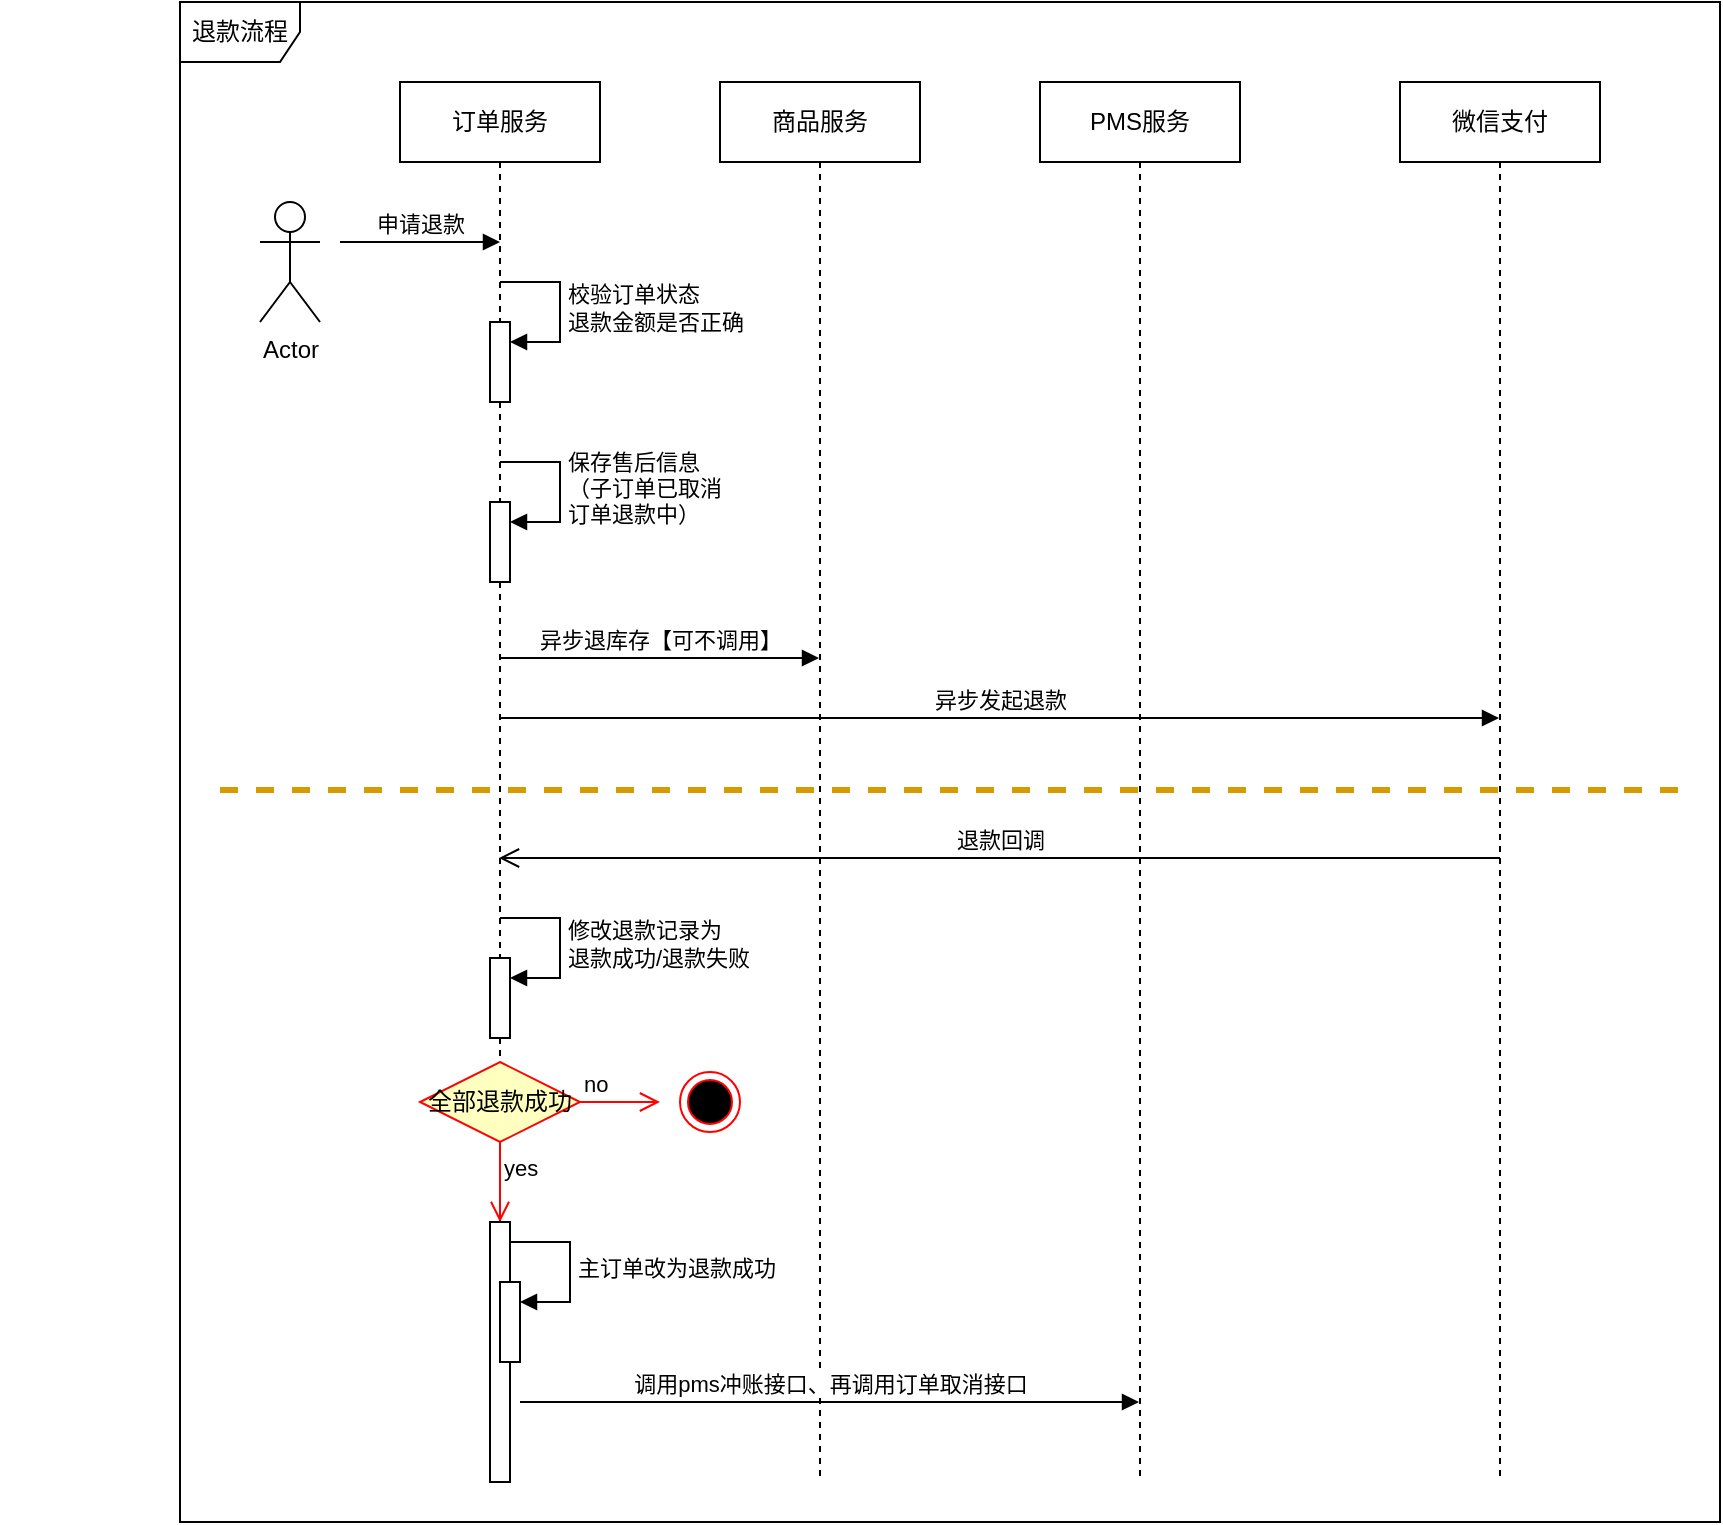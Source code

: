 <mxfile version="24.8.4">
  <diagram name="Page-1" id="13e1069c-82ec-6db2-03f1-153e76fe0fe0">
    <mxGraphModel dx="954" dy="528" grid="1" gridSize="10" guides="1" tooltips="1" connect="1" arrows="1" fold="1" page="1" pageScale="1" pageWidth="1100" pageHeight="850" background="none" math="0" shadow="0">
      <root>
        <mxCell id="0" />
        <mxCell id="1" parent="0" />
        <mxCell id="9leWPHxGZQsihvLBooxT-1" value="退款流程" style="shape=umlFrame;whiteSpace=wrap;html=1;pointerEvents=0;" vertex="1" parent="1">
          <mxGeometry x="120" y="60" width="770" height="760" as="geometry" />
        </mxCell>
        <mxCell id="9leWPHxGZQsihvLBooxT-2" value="订单服务" style="shape=umlLifeline;perimeter=lifelinePerimeter;whiteSpace=wrap;html=1;container=1;dropTarget=0;collapsible=0;recursiveResize=0;outlineConnect=0;portConstraint=eastwest;newEdgeStyle={&quot;curved&quot;:0,&quot;rounded&quot;:0};" vertex="1" parent="1">
          <mxGeometry x="230" y="100" width="100" height="570" as="geometry" />
        </mxCell>
        <mxCell id="9leWPHxGZQsihvLBooxT-12" value="" style="html=1;points=[[0,0,0,0,5],[0,1,0,0,-5],[1,0,0,0,5],[1,1,0,0,-5]];perimeter=orthogonalPerimeter;outlineConnect=0;targetShapes=umlLifeline;portConstraint=eastwest;newEdgeStyle={&quot;curved&quot;:0,&quot;rounded&quot;:0};" vertex="1" parent="9leWPHxGZQsihvLBooxT-2">
          <mxGeometry x="45" y="120" width="10" height="40" as="geometry" />
        </mxCell>
        <mxCell id="9leWPHxGZQsihvLBooxT-13" value="校验订单状态&lt;div&gt;退款金额是否正确&lt;/div&gt;" style="html=1;align=left;spacingLeft=2;endArrow=block;rounded=0;edgeStyle=orthogonalEdgeStyle;curved=0;rounded=0;" edge="1" target="9leWPHxGZQsihvLBooxT-12" parent="9leWPHxGZQsihvLBooxT-2">
          <mxGeometry x="0.012" relative="1" as="geometry">
            <mxPoint x="50" y="100" as="sourcePoint" />
            <Array as="points">
              <mxPoint x="80" y="130" />
            </Array>
            <mxPoint as="offset" />
          </mxGeometry>
        </mxCell>
        <mxCell id="9leWPHxGZQsihvLBooxT-14" value="" style="html=1;points=[[0,0,0,0,5],[0,1,0,0,-5],[1,0,0,0,5],[1,1,0,0,-5]];perimeter=orthogonalPerimeter;outlineConnect=0;targetShapes=umlLifeline;portConstraint=eastwest;newEdgeStyle={&quot;curved&quot;:0,&quot;rounded&quot;:0};" vertex="1" parent="9leWPHxGZQsihvLBooxT-2">
          <mxGeometry x="45" y="210" width="10" height="40" as="geometry" />
        </mxCell>
        <mxCell id="9leWPHxGZQsihvLBooxT-15" value="保存售后信息&lt;div&gt;（子订单已取消&lt;/div&gt;&lt;div&gt;订单退款中）&lt;/div&gt;" style="html=1;align=left;spacingLeft=2;endArrow=block;rounded=0;edgeStyle=orthogonalEdgeStyle;curved=0;rounded=0;" edge="1" target="9leWPHxGZQsihvLBooxT-14" parent="9leWPHxGZQsihvLBooxT-2">
          <mxGeometry relative="1" as="geometry">
            <mxPoint x="50" y="190" as="sourcePoint" />
            <Array as="points">
              <mxPoint x="80" y="220" />
            </Array>
          </mxGeometry>
        </mxCell>
        <mxCell id="9leWPHxGZQsihvLBooxT-21" value="" style="html=1;points=[[0,0,0,0,5],[0,1,0,0,-5],[1,0,0,0,5],[1,1,0,0,-5]];perimeter=orthogonalPerimeter;outlineConnect=0;targetShapes=umlLifeline;portConstraint=eastwest;newEdgeStyle={&quot;curved&quot;:0,&quot;rounded&quot;:0};" vertex="1" parent="9leWPHxGZQsihvLBooxT-2">
          <mxGeometry x="45" y="438" width="10" height="40" as="geometry" />
        </mxCell>
        <mxCell id="9leWPHxGZQsihvLBooxT-22" value="修改退款记录为&lt;div&gt;退款成功/退款失败&lt;/div&gt;" style="html=1;align=left;spacingLeft=2;endArrow=block;rounded=0;edgeStyle=orthogonalEdgeStyle;curved=0;rounded=0;" edge="1" target="9leWPHxGZQsihvLBooxT-21" parent="9leWPHxGZQsihvLBooxT-2">
          <mxGeometry relative="1" as="geometry">
            <mxPoint x="50" y="418" as="sourcePoint" />
            <Array as="points">
              <mxPoint x="80" y="448" />
            </Array>
          </mxGeometry>
        </mxCell>
        <mxCell id="9leWPHxGZQsihvLBooxT-3" value="Actor" style="shape=umlActor;verticalLabelPosition=bottom;verticalAlign=top;html=1;" vertex="1" parent="1">
          <mxGeometry x="160" y="160" width="30" height="60" as="geometry" />
        </mxCell>
        <mxCell id="9leWPHxGZQsihvLBooxT-8" value="申请退款" style="html=1;verticalAlign=bottom;endArrow=block;curved=0;rounded=0;" edge="1" parent="1">
          <mxGeometry width="80" relative="1" as="geometry">
            <mxPoint x="200" y="180" as="sourcePoint" />
            <mxPoint x="280" y="180" as="targetPoint" />
          </mxGeometry>
        </mxCell>
        <mxCell id="9leWPHxGZQsihvLBooxT-9" value="商品服务" style="shape=umlLifeline;perimeter=lifelinePerimeter;whiteSpace=wrap;html=1;container=1;dropTarget=0;collapsible=0;recursiveResize=0;outlineConnect=0;portConstraint=eastwest;newEdgeStyle={&quot;curved&quot;:0,&quot;rounded&quot;:0};" vertex="1" parent="1">
          <mxGeometry x="390" y="100" width="100" height="700" as="geometry" />
        </mxCell>
        <mxCell id="9leWPHxGZQsihvLBooxT-10" value="PMS服务" style="shape=umlLifeline;perimeter=lifelinePerimeter;whiteSpace=wrap;html=1;container=1;dropTarget=0;collapsible=0;recursiveResize=0;outlineConnect=0;portConstraint=eastwest;newEdgeStyle={&quot;curved&quot;:0,&quot;rounded&quot;:0};" vertex="1" parent="1">
          <mxGeometry x="550" y="100" width="100" height="700" as="geometry" />
        </mxCell>
        <mxCell id="9leWPHxGZQsihvLBooxT-11" value="微信支付" style="shape=umlLifeline;perimeter=lifelinePerimeter;whiteSpace=wrap;html=1;container=1;dropTarget=0;collapsible=0;recursiveResize=0;outlineConnect=0;portConstraint=eastwest;newEdgeStyle={&quot;curved&quot;:0,&quot;rounded&quot;:0};" vertex="1" parent="1">
          <mxGeometry x="730" y="100" width="100" height="700" as="geometry" />
        </mxCell>
        <mxCell id="9leWPHxGZQsihvLBooxT-18" value="异步退库存【可不调用】" style="html=1;verticalAlign=bottom;endArrow=block;curved=0;rounded=0;" edge="1" parent="1">
          <mxGeometry width="80" relative="1" as="geometry">
            <mxPoint x="280" y="388" as="sourcePoint" />
            <mxPoint x="439.5" y="388" as="targetPoint" />
          </mxGeometry>
        </mxCell>
        <mxCell id="9leWPHxGZQsihvLBooxT-19" value="异步发起退款" style="html=1;verticalAlign=bottom;endArrow=block;curved=0;rounded=0;" edge="1" parent="1">
          <mxGeometry width="80" relative="1" as="geometry">
            <mxPoint x="280" y="418" as="sourcePoint" />
            <mxPoint x="779.5" y="418" as="targetPoint" />
          </mxGeometry>
        </mxCell>
        <mxCell id="9leWPHxGZQsihvLBooxT-20" value="退款回调" style="html=1;verticalAlign=bottom;endArrow=open;endSize=8;curved=0;rounded=0;" edge="1" parent="1">
          <mxGeometry relative="1" as="geometry">
            <mxPoint x="780" y="488" as="sourcePoint" />
            <mxPoint x="279.5" y="488" as="targetPoint" />
          </mxGeometry>
        </mxCell>
        <mxCell id="9leWPHxGZQsihvLBooxT-23" value="" style="text;strokeColor=none;fillColor=none;align=left;verticalAlign=middle;spacingTop=-1;spacingLeft=4;spacingRight=4;rotatable=0;labelPosition=right;points=[];portConstraint=eastwest;" vertex="1" parent="1">
          <mxGeometry x="80" y="425" width="20" height="14" as="geometry" />
        </mxCell>
        <mxCell id="9leWPHxGZQsihvLBooxT-24" value="" style="text;strokeColor=none;fillColor=none;align=left;verticalAlign=middle;spacingTop=-1;spacingLeft=4;spacingRight=4;rotatable=0;labelPosition=right;points=[];portConstraint=eastwest;" vertex="1" parent="1">
          <mxGeometry x="30" y="450" width="20" height="14" as="geometry" />
        </mxCell>
        <mxCell id="9leWPHxGZQsihvLBooxT-25" value="" style="line;strokeWidth=3;fillColor=#ffe6cc;align=left;verticalAlign=middle;spacingTop=-1;spacingLeft=3;spacingRight=3;rotatable=0;labelPosition=right;points=[];portConstraint=eastwest;strokeColor=#d79b00;dashed=1;" vertex="1" parent="1">
          <mxGeometry x="140" y="450" width="730" height="8" as="geometry" />
        </mxCell>
        <mxCell id="9leWPHxGZQsihvLBooxT-28" value="全部退款成功" style="rhombus;whiteSpace=wrap;html=1;fontColor=#000000;fillColor=#ffffc0;strokeColor=#ff0000;" vertex="1" parent="1">
          <mxGeometry x="240" y="590" width="80" height="40" as="geometry" />
        </mxCell>
        <mxCell id="9leWPHxGZQsihvLBooxT-29" value="no" style="edgeStyle=orthogonalEdgeStyle;html=1;align=left;verticalAlign=bottom;endArrow=open;endSize=8;strokeColor=#ff0000;rounded=0;" edge="1" source="9leWPHxGZQsihvLBooxT-28" parent="1">
          <mxGeometry x="-1" relative="1" as="geometry">
            <mxPoint x="360" y="610" as="targetPoint" />
          </mxGeometry>
        </mxCell>
        <mxCell id="9leWPHxGZQsihvLBooxT-30" value="yes" style="edgeStyle=orthogonalEdgeStyle;html=1;align=left;verticalAlign=top;endArrow=open;endSize=8;strokeColor=#ff0000;rounded=0;" edge="1" source="9leWPHxGZQsihvLBooxT-28" parent="1">
          <mxGeometry x="-1" relative="1" as="geometry">
            <mxPoint x="280" y="670" as="targetPoint" />
          </mxGeometry>
        </mxCell>
        <mxCell id="9leWPHxGZQsihvLBooxT-31" value="" style="html=1;points=[[0,0,0,0,5],[0,1,0,0,-5],[1,0,0,0,5],[1,1,0,0,-5]];perimeter=orthogonalPerimeter;outlineConnect=0;targetShapes=umlLifeline;portConstraint=eastwest;newEdgeStyle={&quot;curved&quot;:0,&quot;rounded&quot;:0};" vertex="1" parent="1">
          <mxGeometry x="275" y="670" width="10" height="130" as="geometry" />
        </mxCell>
        <mxCell id="9leWPHxGZQsihvLBooxT-33" value="" style="html=1;points=[[0,0,0,0,5],[0,1,0,0,-5],[1,0,0,0,5],[1,1,0,0,-5]];perimeter=orthogonalPerimeter;outlineConnect=0;targetShapes=umlLifeline;portConstraint=eastwest;newEdgeStyle={&quot;curved&quot;:0,&quot;rounded&quot;:0};" vertex="1" parent="1">
          <mxGeometry x="280" y="700" width="10" height="40" as="geometry" />
        </mxCell>
        <mxCell id="9leWPHxGZQsihvLBooxT-34" value="主订单改为退款成功" style="html=1;align=left;spacingLeft=2;endArrow=block;rounded=0;edgeStyle=orthogonalEdgeStyle;curved=0;rounded=0;" edge="1" target="9leWPHxGZQsihvLBooxT-33" parent="1">
          <mxGeometry relative="1" as="geometry">
            <mxPoint x="285" y="680" as="sourcePoint" />
            <Array as="points">
              <mxPoint x="315" y="710" />
            </Array>
          </mxGeometry>
        </mxCell>
        <mxCell id="9leWPHxGZQsihvLBooxT-37" value="调用pms冲账接口、再调用订单取消接口" style="html=1;verticalAlign=bottom;endArrow=block;curved=0;rounded=0;" edge="1" parent="1" target="9leWPHxGZQsihvLBooxT-10">
          <mxGeometry width="80" relative="1" as="geometry">
            <mxPoint x="290" y="760" as="sourcePoint" />
            <mxPoint x="370" y="760" as="targetPoint" />
          </mxGeometry>
        </mxCell>
        <mxCell id="9leWPHxGZQsihvLBooxT-40" value="" style="ellipse;html=1;shape=endState;fillColor=#000000;strokeColor=#ff0000;" vertex="1" parent="1">
          <mxGeometry x="370" y="595" width="30" height="30" as="geometry" />
        </mxCell>
      </root>
    </mxGraphModel>
  </diagram>
</mxfile>
